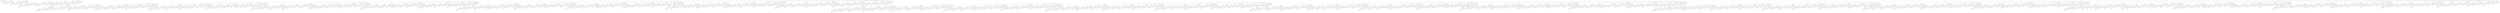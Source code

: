 digraph{
3041
7020->7457
3029->6316
3029->4322
3029->7501
4322->9244
6316->6931
6316->8019
6931->7106
1263->2212
1263->1330
1263->4921
1263->1620
4921->6469
1330->6131
1330->8308
6131->8010
2212->2376
2212->5130
2212->3059
5130->7892
2376->4576
2376->9445
4576->8689
89->110
89->891
89->4165
89->785
89->6647
785->7600
4165->7140
4165->7632
7140->8894
891->3628
891->1191
891->9347
1191->8085
3628->5467
3628->8461
5467->9835
110->1448
110->301
110->7710
110->6050
7710->8847
301->4448
301->2010
4448->9115
1448->5171
1448->2696
1448->7070
2696->3715
5171->5917
5171->9743
5917->7358
63->65
63->167
63->835
63->1575
63->561
63->1251
63->9711
1251->7271
561->6174
561->8302
6174->7057
1575->2993
1575->2301
1575->3536
2301->4152
2993->7264
2993->5198
7264->9047
835->1348
835->4830
835->4572
835->8721
4572->9894
4830->5240
4830->5205
5240->8969
1348->2078
1348->4964
1348->7141
4964->5782
2078->3165
2078->2532
3165->8154
167->573
167->1581
167->1052
167->2201
167->7854
2201->8525
1052->1327
1052->6900
1327->7407
1581->3794
1581->1883
1581->8836
1883->6142
3794->7422
3794->9707
7422->9507
573->1149
573->4329
573->2365
573->9739
2365->8192
4329->5558
4329->4478
5558->7809
1149->4151
1149->4571
1149->1924
4571->9103
4151->5635
4151->9027
5635->9584
65->206
65->941
65->71
65->2721
65->1320
65->6883
1320->6091
2721->6560
2721->4218
6560->9147
71->580
71->8260
71->6014
8260->9032
580->1000
580->9322
1000->7665
941->1828
941->2452
941->4477
941->2691
4477->6362
2452->3941
2452->3626
3941->5434
1828->2001
1828->7288
1828->5330
7288->8788
2001->6841
2001->2987
6841->7435
206->629
206->1751
206->1933
206->5526
206->6704
5526->7732
1933->6314
1933->2144
6314->7968
1751->3992
1751->2876
1751->2525
2876->2950
3992->9490
3992->6406
9490->9885
629->823
629->2284
629->3968
629->9075
3968->8172
2284->3702
2284->3528
3702->9659
823->1685
823->6127
823->5375
6127->8981
1685->2456
1685->8187
2456->6323
8->19
8->10
8->37
8->73
8->118
8->795
8->97
8->1582
8->391
8->373
8->1454
373->7949
391->6067
391->9204
6067->9334
1582->6615
1582->8031
1582->5570
8031->8273
6615->7991
6615->7972
7991->8825
97->1168
97->853
97->154
97->4176
154->242
853->890
853->5895
890->1376
1168->1394
1168->7392
1168->1214
7392->9472
1394->1595
1394->7731
1595->8314
795->1700
795->3210
795->1298
795->1795
795->2304
1795->4092
1298->2195
1298->8441
2195->6365
3210->4010
3210->4718
3210->4546
4718->7811
4010->7280
4010->7942
7280->8722
1700->1938
1700->3078
1700->4910
1700->4194
4910->8740
3078->5136
3078->3440
5136->8988
1938->4065
1938->6995
1938->2370
6995->7255
4065->4799
4065->4726
4799->7577
118->149
118->369
118->1484
118->2929
118->1801
118->8053
1801->2856
2929->4566
2929->4877
4566->4773
1484->2202
1484->1624
1484->9255
1624->2253
2202->5648
2202->2904
5648->6343
369->1520
369->606
369->1854
369->4856
1854->4111
606->4407
606->2439
4407->7404
1520->3095
1520->3664
1520->9626
3664->8412
3095->8207
3095->4805
8207->8891
149->780
149->766
149->2427
149->2397
149->5536
2397->8300
2427->6348
2427->3109
6348->7914
766->3681
766->2167
766->3072
2167->7111
3681->6111
3681->4584
6111->6789
780->1511
780->1540
780->8070
780->7997
8070->9844
1540->3047
1540->9428
3047->4553
1511->1849
1511->4325
1511->3886
4325->7781
1849->4513
1849->1983
4513->9847
73->113
73->395
73->2604
73->260
73->423
73->111
73->2559
111->7019
423->2266
423->1603
2266->9562
260->2073
260->3981
260->5362
3981->9831
2073->2445
2073->9096
2445->4084
2604->3219
2604->3421
2604->8075
2604->7181
8075->9279
3421->4246
3421->5609
4246->5912
3219->4079
3219->3872
3219->4261
3872->6151
4079->4988
4079->5072
4988->8486
395->943
395->2041
395->2118
395->1705
395->8596
1705->8068
2118->2911
2118->9915
2911->8675
2041->3051
2041->4272
2041->6045
4272->9337
3051->4835
3051->3259
4835->7270
943->4061
943->1890
943->5889
943->9907
5889->8782
1890->2480
1890->3803
2480->5423
4061->4358
4061->4920
4061->5891
4920->5495
4358->5856
4358->4376
5856->5989
113->478
113->182
113->708
113->122
113->828
113->560
828->6159
122->2586
122->3970
2586->9156
708->5139
708->1378
708->9637
1378->8229
5139->5379
5139->7344
5379->7898
182->926
182->3888
182->1436
182->2934
1436->3960
3888->5982
3888->4202
5982->6247
926->1097
926->2683
926->1371
2683->6654
1097->6767
1097->9099
6767->7007
478->1853
478->862
478->5306
478->516
478->2858
516->9220
5306->9448
5306->6420
9448->9834
862->6937
862->4842
862->5823
4842->7735
6937->8592
6937->9877
8592->9854
1853->2160
1853->1953
1853->5986
1853->3180
5986->7180
1953->2672
1953->7465
2672->7872
2160->4003
2160->8013
2160->7461
8013->8545
4003->4724
4003->8711
4724->6058
37->66
37->446
37->407
37->450
37->2422
37->2725
37->3035
37->5918
3035->9389
2725->3919
2725->3602
3919->7085
2422->3447
2422->2706
2422->4120
2706->6866
3447->7372
3447->5626
7372->7499
450->1746
450->692
450->1648
450->9697
1648->2542
692->5080
692->2883
5080->6648
1746->2919
1746->3793
1746->6581
3793->4377
2919->3305
2919->8495
3305->3932
407->1195
407->1542
407->2158
407->6230
407->2727
6230->9105
2158->2678
2158->6981
2678->3159
1542->2129
1542->4929
1542->7433
4929->6679
2129->2918
2129->7478
2918->9859
1195->1697
1195->1444
1195->7058
1195->1601
7058->7954
1444->2474
1444->4516
2474->3235
1697->5612
1697->2635
1697->7908
2635->3275
5612->8035
5612->8765
8035->8600
446->922
446->996
446->521
446->3760
446->2222
446->4765
2222->5121
3760->5668
3760->4969
5668->5978
521->2385
521->4250
521->8182
4250->5009
2385->4330
2385->3307
4330->8529
996->4616
996->2733
996->4443
996->5140
4443->8162
2733->2743
2733->8843
2743->9700
4616->6843
4616->8164
4616->6856
8164->8281
6843->7150
6843->9084
7150->8844
922->1689
922->5153
922->1485
922->8743
922->1222
8743->9995
1485->3913
1485->2025
3913->8817
5153->6497
5153->6100
5153->6636
6100->7169
6497->6573
6497->8947
6573->8263
1689->4692
1689->4183
1689->1978
1689->6493
1978->3749
4183->5099
4183->6869
5099->6013
4692->6535
4692->6401
4692->8363
6401->6958
6535->7812
6535->9797
7812->9278
66->147
66->119
66->214
66->1256
66->2257
66->3947
66->4247
3947->8576
2257->4145
2257->9311
4145->7190
1256->3093
1256->1358
1256->4364
1358->6071
3093->3544
3093->3827
3544->8423
214->360
214->1940
214->4409
214->7821
4409->5522
1940->7266
1940->8657
7266->8684
360->2508
360->4425
360->7332
4425->9612
2508->4640
2508->4219
4640->8587
119->203
119->304
119->438
119->690
119->8313
690->6293
438->1434
438->4277
1434->8548
304->2808
304->6644
304->8496
6644->7817
2808->9351
2808->9923
9351->9943
203->782
203->1993
203->1634
203->4483
1634->8989
1993->2072
1993->9640
2072->4481
782->2045
782->3428
782->8188
3428->5471
2045->6485
2045->3013
6485->8131
147->444
147->441
147->2274
147->316
147->3907
147->4519
3907->9783
316->4045
316->4332
4045->7661
2274->3615
2274->4986
2274->3958
4986->8702
3615->6673
3615->3889
6673->9194
441->1598
441->2620
441->2190
441->8704
2190->3058
2620->5203
2620->5187
5203->9388
1598->6612
1598->5849
1598->9766
5849->9276
6612->7002
6612->8501
7002->8818
444->599
444->1412
444->2758
444->3995
444->5629
3995->7726
2758->3330
2758->4135
3330->3385
1412->3951
1412->1566
1412->2898
1566->6907
3951->6606
3951->4155
6606->8636
599->737
599->1139
599->2565
599->7642
2565->4423
1139->1594
1139->4366
1594->9473
737->2626
737->1196
737->6162
1196->9975
2626->2973
2626->6515
2973->6060
10->21
10->162
10->208
10->17
10->2048
10->1655
10->517
10->4328
10->1478
4328->7275
517->5082
517->3562
5082->5676
1655->4644
1655->1837
1655->2499
1837->3086
4644->8169
4644->6909
8169->9694
2048->2515
2048->2850
2048->3658
2048->7725
3658->7886
2850->7547
2850->8195
7547->7835
2515->3411
2515->6631
2515->5789
6631->7095
3411->4927
3411->3930
4927->8040
17->271
17->1431
17->2443
17->3723
17->8444
3723->5950
2443->4783
2443->3037
4783->8950
1431->1813
1431->2840
1431->8351
2840->7098
1813->4293
1813->6739
4293->9989
271->581
271->3533
271->8158
271->2052
8158->9019
3533->7256
3533->4321
7256->8296
581->1357
581->2387
581->8857
2387->7582
1357->3382
1357->9486
3382->9530
208->376
208->230
208->2200
208->1752
208->5804
208->2022
5804->8054
1752->4587
1752->8008
4587->9505
2200->2505
2200->7702
2200->3782
7702->9715
2505->5669
2505->4568
5669->6956
230->1463
230->538
230->5243
230->7770
5243->8552
538->2945
538->5943
2945->9171
1463->1884
1463->2097
1463->9535
2097->4811
1884->4746
1884->3637
4746->6737
376->1785
376->513
376->2360
376->3046
376->6082
3046->6575
2360->2718
2360->4609
2718->5738
513->2469
513->2429
513->2816
2429->5649
2469->2936
2469->4292
2936->8246
1785->2744
1785->2682
1785->2399
1785->3220
2399->9331
2682->5265
2682->5502
5265->6808
2744->3550
2744->3087
2744->7329
3087->6952
3550->4236
3550->3737
4236->6622
162->200
162->197
162->868
162->1151
162->565
162->1572
162->9127
1572->6236
565->2541
565->2275
2541->7380
1151->4781
1151->4221
1151->8041
4221->6440
4781->5787
4781->5340
5787->6059
868->1252
868->1639
868->3113
868->6287
3113->6053
1639->5165
1639->7976
5165->8248
1252->2221
1252->2088
1252->1504
2088->6605
2221->5273
2221->4356
5273->6614
197->315
197->213
197->1126
197->1555
197->6402
1555->8243
1126->5449
1126->5260
5449->6758
213->552
213->321
213->3718
321->6290
552->1469
552->6538
1469->3722
315->457
315->1459
315->473
315->9828
473->6586
1459->5057
1459->3425
5057->8506
457->3502
457->2564
457->532
2564->3975
3502->7768
3502->8829
7768->8267
200->363
200->842
200->706
200->2848
200->2141
200->5743
2141->4810
2848->8056
2848->2892
8056->8671
706->3796
706->4942
706->7339
4942->6570
3796->7776
3796->4144
7776->9951
842->1827
842->1044
842->1301
842->7520
1301->4578
1044->3616
1044->2998
3616->7387
1827->5352
1827->7691
1827->4703
7691->8198
5352->7296
5352->5913
7296->8368
363->874
363->607
363->1080
363->4150
363->6655
4150->4720
1080->3797
1080->3433
3797->4993
607->836
607->4348
607->8738
4348->6007
836->3885
836->1245
3885->8787
874->1631
874->3943
874->7530
874->4180
7530->7627
3943->6345
3943->6526
6345->8055
1631->2038
1631->4582
1631->7983
4582->7825
2038->6137
2038->7031
6137->9810
21->57
21->248
21->72
21->439
21->1804
21->1941
21->1212
21->4492
1212->6372
1941->5702
1941->2303
5702->8899
1804->3437
1804->9258
1804->5316
9258->9523
3437->3469
3437->9868
3469->7015
439->1227
439->1759
439->1167
439->4980
1167->7354
1759->3594
1759->5323
3594->7561
1227->1739
1227->2713
1227->5073
2713->9431
1739->3460
1739->9065
3460->9809
72->344
72->529
72->709
72->832
72->7862
832->3034
709->3647
709->8707
3647->6404
529->1178
529->4345
529->7662
4345->8353
1178->2409
1178->5149
2409->2675
344->702
344->456
344->1311
344->5199
1311->3068
456->5378
456->1041
5378->7619
702->2345
702->3611
702->6194
3611->4809
2345->2957
2345->2523
2957->9119
248->808
248->902
248->1400
248->1306
248->3916
248->5364
3916->3917
1306->3003
1306->4444
3003->7594
1400->3416
1400->2238
1400->5408
2238->2951
3416->8397
3416->6212
8397->9551
902->1425
902->4122
902->3906
902->6748
3906->5268
4122->9154
4122->4791
9154->9614
1425->1897
1425->1874
1425->8171
1874->9005
1897->2920
1897->4074
2920->5616
808->2147
808->3813
808->2927
808->3825
808->9634
3825->4395
2927->3650
2927->8165
3650->5797
3813->5204
3813->3838
3813->9023
3838->4335
5204->6119
5204->9881
6119->6851
2147->2902
2147->2496
2147->3227
2147->3341
3227->4370
2496->4562
2496->9172
4562->5156
2902->3287
2902->6553
2902->9340
6553->6970
3287->4549
3287->6471
4549->7973
57->159
57->75
57->559
57->865
57->1887
57->3215
57->9073
3215->4728
1887->3832
1887->9239
3832->5663
865->2293
865->6114
865->7352
6114->8093
2293->3337
2293->8632
3337->9175
559->5554
559->3314
559->1228
559->1319
1228->2268
3314->8524
3314->9610
8524->9702
5554->6938
5554->6004
5554->6960
6004->6379
6938->8638
6938->9070
8638->9649
75->426
75->544
75->2789
75->422
75->9266
422->4709
2789->4213
2789->7813
4213->4973
544->4770
544->4229
544->8941
4229->5698
4770->8038
4770->8431
8038->9394
426->1723
426->1356
426->4312
426->2382
4312->5070
1356->5302
1356->4812
5302->5753
1723->2806
1723->5102
1723->7918
5102->9298
2806->3368
2806->4989
3368->8610
159->215
159->875
159->2419
159->322
159->2188
159->9873
2188->2526
322->3676
322->9984
3676->4347
2419->3310
2419->5290
2419->3298
5290->5478
3310->4167
3310->5691
4167->4313
875->1347
875->3211
875->1997
875->2654
1997->6295
3211->5772
3211->5263
5772->8508
1347->5012
1347->7656
1347->7466
7656->9352
5012->6662
5012->8930
6662->9295
215->1131
215->856
215->1628
215->1711
215->9583
1711->4650
1628->3040
1628->2498
3040->9363
856->3030
856->3593
856->4954
3593->8003
3030->3799
3030->3050
3799->4567
1131->2214
1131->3135
1131->4669
1131->2694
4669->6528
3135->6670
3135->5795
6670->8588
2214->2899
2214->6386
2214->2406
6386->9447
2899->5973
2899->4404
5973->7946
19->25
19->26
19->106
19->85
19->216
19->1399
19->776
19->1605
19->4845
19->4175
4845->8153
1605->5181
1605->4828
5181->8161
776->871
776->5036
776->4971
5036->5525
871->4340
871->8174
4340->9921
1399->2649
1399->5174
1399->1951
1399->6394
1951->9776
5174->7355
5174->8514
7355->9537
2649->2669
2649->4149
2649->9042
4149->9494
2669->2946
2669->5217
2946->3899
216->264
216->221
216->933
216->3355
216->1765
3355->6683
933->2271
933->6810
2271->6084
221->5432
221->3383
221->3840
3383->4967
5432->5954
5432->5879
5954->8194
264->2099
264->393
264->6023
264->5246
6023->6761
393->1916
393->6009
1916->4945
2099->2641
2099->7417
2099->2414
7417->9853
2641->9435
2641->4497
9435->9814
85->327
85->257
85->1446
85->3131
85->5041
85->8639
5041->5296
3131->6453
3131->3898
6453->7421
1446->2619
1446->5094
1446->5150
5094->5524
2619->4352
2619->2631
4352->4995
257->3717
257->2364
257->3344
257->2488
3344->3648
2364->3483
2364->8274
3483->6705
3717->4459
3717->3902
3717->8001
3902->9574
4459->5259
4459->6870
5259->6680
327->1235
327->348
327->830
327->2656
327->3477
2656->4768
830->1591
830->3168
1591->3031
348->7126
348->5512
348->2223
5512->8924
7126->8255
7126->8917
8255->9308
1235->2180
1235->2020
1235->2659
1235->3017
2659->2881
2020->5901
2020->8286
5901->6541
2180->4923
2180->5348
2180->6198
5348->9454
4923->6795
4923->6734
6795->8659
106->378
106->174
106->955
106->1173
106->5818
106->1102
106->3724
1102->9359
5818->6132
5818->6987
6132->6521
1173->2702
1173->5550
1173->1797
5550->8915
2702->3994
2702->8453
3994->9408
955->1043
955->4263
955->7038
955->5845
7038->8666
4263->6095
4263->6510
6095->7506
1043->3182
1043->1194
1043->3620
1194->7138
3182->4048
3182->6032
4048->4243
174->594
174->807
174->861
174->1250
174->5977
1250->1996
861->4480
861->7177
4480->4912
807->1717
807->1315
807->7909
1315->9342
1717->2689
1717->6774
2689->4206
594->2448
594->1736
594->2967
594->7995
2967->5360
1736->9291
1736->3537
9291->9470
2448->6395
2448->6282
2448->2819
6282->9358
6395->9346
6395->7905
9346->9671
378->501
378->1502
378->1430
378->1618
378->4116
378->7519
4116->6505
1618->4807
1618->4337
4807->8697
1430->1482
1430->1780
1430->9254
1780->6086
1482->3503
1482->4015
3503->3977
1502->2136
1502->2887
1502->4693
1502->7014
4693->5683
2887->3370
2887->7681
3370->5464
2136->2182
2136->4288
2136->2252
4288->8223
2182->4732
2182->2986
4732->6519
501->527
501->3713
501->5300
501->2065
501->2475
2065->6049
5300->8450
5300->6804
8450->9786
3713->3784
3713->4038
3713->5962
4038->4108
3784->7439
3784->8754
7439->9090
527->2817
527->1545
527->2781
527->2735
2781->4374
1545->5831
1545->3767
5831->9817
2817->8028
2817->4886
2817->7376
4886->5619
8028->9672
8028->9983
9672->9937
26->60
26->41
26->399
26->751
26->620
26->1617
26->1164
26->3084
1164->1750
1617->5132
1617->1699
5132->5898
620->1488
620->3441
620->9101
3441->7110
1488->3193
1488->8602
3193->4852
751->2400
751->3700
751->1806
751->3884
1806->6157
3700->5499
3700->7636
5499->9955
2400->2882
2400->2700
2400->8252
2700->9858
2882->4456
2882->9666
4456->6502
399->1265
399->863
399->7139
399->5472
399->9914
5472->6488
7139->7419
7139->9693
7419->9412
863->935
863->5159
863->9234
5159->6438
935->7320
935->5628
7320->8546
1265->2797
1265->3163
1265->5808
1265->3080
5808->8415
3163->4619
3163->5037
4619->5643
2797->4622
2797->3788
2797->5556
3788->7260
4622->7204
4622->9304
7204->7495
41->345
41->403
41->1920
41->240
41->311
41->8658
311->4080
240->2314
240->3111
2314->9450
1920->6658
1920->4663
1920->2084
4663->6169
6658->8317
6658->9269
8317->8996
403->1177
403->5878
403->1731
403->5435
1731->4431
5878->7246
5878->5929
7246->9813
1177->2839
1177->6901
1177->8709
6901->9302
2839->6733
2839->8206
6733->9148
345->2444
345->390
345->649
345->4287
345->6576
4287->5452
649->5447
649->6724
5447->6947
390->3609
390->1100
390->1281
1100->6953
3609->7216
3609->9808
7216->9123
2444->2644
2444->4224
2444->6480
2444->5328
6480->8951
4224->8626
4224->9512
8626->9893
2644->6927
2644->6094
2644->6138
6094->8974
6927->8733
6927->8653
8733->9578
60->416
60->120
60->201
60->500
60->1516
60->2978
60->6207
2978->3350
1516->4944
1516->4526
4944->5870
500->4531
500->777
500->8245
777->5721
4531->6436
4531->4829
6436->7447
201->1979
201->1692
201->1203
201->3443
1203->9227
1692->3158
1692->2864
3158->4387
1979->3836
1979->3290
1979->6759
3290->4411
3836->8471
3836->8002
8471->9177
120->1072
120->3936
120->857
120->4379
120->4416
4379->7703
857->3985
857->3866
3985->7304
3936->5066
3936->7408
3936->8713
7408->8882
5066->7514
5066->7330
7514->8964
1072->2240
1072->3534
1072->3249
1072->9800
3249->4017
3534->3798
3534->5311
3798->5255
2240->3990
2240->3666
2240->5238
3666->6274
3990->6779
3990->6656
6779->9373
416->950
416->542
416->2470
416->2374
416->6701
416->3574
6701->9644
2374->8630
2374->3920
8630->9305
2470->5731
2470->6280
2470->5724
6280->6775
5731->6255
5731->6273
6255->7740
542->977
542->1199
542->3517
542->7589
3517->3542
1199->1443
1199->4775
1443->4941
977->2511
977->1119
977->3645
1119->9187
2511->4139
2511->5562
4139->9452
950->1278
950->1660
950->2285
950->1112
950->3636
1112->6936
2285->4585
2285->9724
4585->4659
1660->2592
1660->1931
1660->3363
1931->4981
2592->6344
2592->3695
6344->8900
1278->1659
1278->2243
1278->4253
1278->9710
4253->7312
2243->3081
2243->8333
3081->6167
1659->2844
1659->5191
1659->9991
5191->6102
2844->4542
2844->3685
4542->9769
25->39
25->95
25->108
25->593
25->940
25->975
25->296
25->2464
25->1630
2464->8884
296->4518
296->6895
4518->5264
975->3413
975->2824
975->7243
2824->6228
3413->4014
3413->7226
4014->6867
940->3098
940->2168
940->1816
940->4117
1816->2112
2168->3212
2168->3240
3212->5864
3098->3663
3098->4487
3098->7261
4487->5256
3663->4638
3663->9730
4638->5997
593->1844
593->1274
593->775
593->3655
593->2888
3655->6518
775->4934
775->6463
4934->7104
1274->3403
1274->6451
1274->5892
6451->8605
3403->8494
3403->7155
8494->8790
1844->2018
1844->2748
1844->3267
1844->9703
3267->7957
2748->5098
2748->4891
5098->8824
2018->3779
2018->5739
2018->4429
5739->9917
3779->6134
3779->9849
6134->8404
108->595
108->758
108->1681
108->4384
108->5513
108->4413
5513->9118
4384->5555
4384->5312
5555->8978
1681->1988
1681->5666
1681->3375
5666->7473
1988->5416
1988->7029
5416->8555
758->2282
758->2639
758->1333
758->3824
1333->9263
2639->4833
2639->7633
4833->9556
2282->5819
2282->4027
2282->9381
4027->8352
5819->7679
5819->9965
7679->9053
595->1521
595->3786
595->1743
595->7685
595->9141
7685->9317
1743->3998
1743->9520
3998->8442
3786->6124
3786->7628
3786->6887
7628->9104
6124->8801
6124->7850
8801->9749
1521->2006
1521->1773
1521->5457
1521->8846
5457->6078
1773->6103
1773->1859
6103->9193
2006->4009
2006->3559
2006->5695
3559->7586
4009->5508
4009->5214
5508->9502
95->115
95->511
95->1635
95->1114
95->1755
95->262
95->5592
262->4286
1755->1836
1755->7525
1836->5110
1114->4050
1114->4129
1114->6805
4129->4667
4050->5603
4050->9673
5603->8701
1635->1737
1635->4535
1635->3424
1635->6762
3424->6845
4535->7842
4535->7887
7842->8752
1737->4690
1737->4688
1737->3094
4688->6479
4690->7188
4690->4926
7188->9546
511->1048
511->518
511->756
511->1893
511->3481
1893->6854
756->7895
756->9003
7895->9947
518->6506
518->2046
518->9427
2046->2642
6506->7692
6506->9355
7692->8289
1048->1204
1048->4269
1048->2296
1048->8435
2296->7105
4269->5687
4269->8874
5687->9913
1204->2120
1204->4628
1204->4449
4628->8533
2120->6732
2120->6359
6732->6812
115->725
115->525
115->1021
115->3489
115->2283
115->6693
2283->2875
3489->3653
3489->9021
3653->8134
1021->4900
1021->1947
1021->1811
1947->8373
4900->7300
4900->7896
7300->7388
525->936
525->3262
525->3708
525->8137
3708->7816
3262->6974
3262->6214
6974->7429
936->5855
936->939
936->3104
939->4915
5855->7107
5855->8815
7107->9861
725->2133
725->3957
725->2122
725->5541
725->3386
5541->9762
2122->4794
2122->3819
4794->9440
3957->5863
3957->4472
3957->8768
4472->9149
5863->8877
5863->6464
8877->9002
2133->4237
2133->3539
2133->2524
2133->2838
2524->7321
3539->4479
3539->7083
4479->5529
4237->5345
4237->5779
4237->8633
5779->6197
5345->6495
5345->5371
6495->9238
39->165
39->396
39->295
39->929
39->1688
39->1018
39->3178
39->9411
3178->9631
1018->4042
1018->8349
4042->8539
1688->4685
1688->2093
1688->4131
2093->8980
4685->7548
4685->8973
7548->8949
929->1472
929->3638
929->2077
929->1966
2077->3546
3638->4192
3638->5167
4192->8092
1472->9145
1472->4200
1472->7410
4200->5618
9145->9344
9145->9383
9344->9734
295->2005
295->2453
295->2050
295->6327
295->2272
6327->8232
2050->2568
2050->8388
2568->2777
2453->2793
2453->2519
2453->5180
2519->2547
2793->4825
2793->5377
4825->5679
2005->6442
2005->3282
2005->3405
2005->2578
3405->9732
3282->4958
3282->7318
4958->9944
6442->7947
6442->7322
6442->8719
7322->8538
7947->8741
7947->8315
8741->9895
396->481
396->1205
396->1300
396->2105
396->3431
396->2083
3431->5662
2105->3174
2105->9135
3174->5730
1300->3392
1300->3136
1300->3496
3136->7170
3392->6800
3392->4060
6800->9500
1205->1419
1205->1810
1205->2220
1205->3991
2220->4342
1810->3665
1810->4083
3665->6080
1419->1963
1419->2127
1419->4257
2127->4598
1963->5448
1963->7626
5448->9545
481->1125
481->1950
481->4707
481->6556
481->2764
6556->8932
4707->5369
4707->7267
5369->5505
1950->3294
1950->4490
1950->3856
4490->6784
3294->5285
3294->9402
5285->8643
1125->1426
1125->1499
1125->8077
1125->6558
8077->8810
1499->4256
1499->7259
4256->9796
1426->1543
1426->6381
1426->7927
6381->7696
1543->3772
1543->7549
3772->3983
165->227
165->302
165->1243
165->1261
165->683
165->8036
165->2853
8036->8414
683->2110
683->1704
2110->6006
1261->3937
1261->1904
1261->9320
1904->5241
3937->4966
3937->6905
4966->9163
1243->1637
1243->5903
1243->2512
1243->4077
2512->7165
5903->7543
5903->7102
7543->8604
1637->2587
1637->7337
1637->4533
7337->8821
2587->6902
2587->9752
6902->8872
302->463
302->1322
302->4874
302->924
302->9840
924->9176
4874->7671
4874->5249
7671->8446
1322->4275
1322->1682
1322->9981
1682->5024
4275->4455
4275->8275
4455->6385
463->1040
463->2194
463->1480
463->8554
1480->9714
2194->3529
2194->7147
3529->8615
1040->3139
1040->3466
1040->4847
3466->9155
3139->6276
3139->3442
6276->9652
227->1047
227->238
227->1840
227->3976
227->2988
227->2380
2988->7996
3976->5611
3976->5700
5611->6125
1840->2281
1840->5697
1840->2044
5697->6491
2281->4779
2281->9219
4779->9517
238->5219
238->1606
238->4109
238->9906
4109->9898
1606->4782
1606->6828
4782->9208
5219->7371
5219->6253
5219->8180
6253->6853
7371->7720
7371->8851
7720->8623
1047->2563
1047->1956
1047->3693
1047->2551
1047->5828
2551->8299
3693->3940
3693->8443
3940->5981
1956->2879
1956->6728
1956->7498
6728->6783
2879->8585
2879->5883
8585->9544
2563->4000
2563->6377
2563->7472
2563->4844
7472->9076
6377->9209
6377->6455
9209->9232
4000->5890
4000->4565
4000->5207
4565->7868
5890->6571
5890->6337
6571->7227
1->6
1->13
1->3
1->69
1->2
1->711
1->451
1->442
1->1447
1->679
1->4636
1->3343
4636->8288
679->1868
679->7037
1868->6549
1447->5166
1447->5023
1447->2434
5023->8439
5166->6790
5166->6815
6790->7235
442->852
442->3512
442->3024
442->7664
3024->6855
3512->5292
3512->6475
5292->8294
852->2536
852->1071
852->1612
1071->8157
2536->2958
2536->4696
2958->7803
451->1579
451->3053
451->2510
451->3625
451->953
3625->9646
2510->3247
2510->8803
3247->3564
3053->3415
3053->4505
3053->9459
4505->6821
3415->6410
3415->9319
6410->8961
1579->2341
1579->2964
1579->2179
1579->1881
2179->8502
2964->3892
2964->5387
3892->8283
2341->3032
2341->9262
2341->2796
9262->9939
3032->7115
3032->4836
7115->8175
711->1960
711->2705
711->1077
711->1903
711->1284
711->1326
1284->5361
1903->8819
1903->3475
8819->8991
1077->3548
1077->4737
1077->5637
4737->6682
3548->4019
3548->7866
4019->4960
2705->6020
2705->5839
2705->7087
2705->5958
7087->9143
5839->9339
5839->8297
9339->9958
6020->6277
6020->9650
6020->8730
9650->9848
6277->7911
6277->9425
7911->8814
1960->3572
1960->2323
1960->4268
1960->4454
1960->9477
4454->9487
4268->7967
4268->5767
7967->9889
2323->2580
2323->3304
2323->5881
3304->6619
2580->2728
2580->6944
2728->8966
3572->4123
3572->7773
3572->5689
3572->5974
5689->9733
7773->9252
7773->9765
9252->9860
4123->4258
4123->5406
4123->7742
5406->7093
4258->5539
4258->9057
5539->7374
2->753
2->512
2->786
2->269
2->4641
2->4745
2->6126
4745->6299
4641->7578
4641->5152
7578->8662
269->1449
269->3354
269->8489
3354->7640
1449->3000
1449->1991
3000->8069
786->1608
786->4898
786->5347
786->9570
5347->7837
4898->6489
4898->7336
6489->8216
1608->2922
1608->5826
1608->5551
5826->6959
2922->5011
2922->7634
5011->9151
512->1427
512->802
512->1607
512->3272
512->4249
3272->6139
1607->5606
1607->9085
5606->7132
802->1351
802->3280
802->3875
3280->4280
1351->3140
1351->8979
3140->8298
1427->2462
1427->2628
1427->4101
1427->4625
4101->8565
2628->5600
2628->4255
5600->8179
2462->3183
2462->5303
2462->5800
5303->6781
3183->9233
3183->8151
9233->9488
753->834
753->2668
753->1802
753->3659
753->5188
753->3110
5188->6301
3659->8735
3659->7856
8735->9166
1802->2063
1802->5063
1802->9695
5063->6719
2063->4414
2063->9645
4414->5885
2668->3961
2668->4645
2668->6818
2668->2865
6818->8572
4645->4702
4645->5295
4702->5405
3961->4818
3961->9071
3961->8323
9071->9768
4818->8760
4818->8114
8760->9054
834->2736
834->1210
834->5625
834->5083
834->6393
5083->5281
5625->7062
5625->8146
7062->9338
1210->2707
1210->2295
1210->8417
2295->9332
2707->5847
2707->7901
5847->6964
2736->3063
2736->3171
2736->7827
2736->3952
7827->9778
3171->4058
3171->8057
4058->9890
3063->6594
3063->5429
3063->8745
5429->6592
6594->8367
6594->8233
8367->8563
69->70
69->279
69->286
69->530
69->275
69->2208
69->1083
69->8823
1083->6153
2208->7984
2208->4309
7984->9170
275->4437
275->597
275->9988
597->2375
4437->4956
4437->7359
4956->9593
530->2130
530->2446
530->546
530->7683
546->9524
2446->4471
2446->6036
4471->5050
2130->3263
2130->2225
2130->4408
2225->2886
3263->4440
3263->7223
4440->5450
286->698
286->800
286->3379
286->2354
286->8437
2354->2417
3379->6763
3379->4005
6763->7687
800->3734
800->2637
800->7814
2637->7900
3734->7054
3734->8793
7054->8095
698->2852
698->1995
698->1872
698->9231
1872->3376
1995->5176
1995->4441
5176->5655
2852->5773
2852->4671
2852->8912
4671->7721
5773->6466
5773->6816
6466->7175
279->394
279->726
279->1817
279->6031
279->4508
279->6435
4508->7546
6031->7222
6031->6626
7222->7985
1817->1932
1817->3300
1817->4883
3300->3675
1932->2260
1932->7521
2260->7290
726->2233
726->5343
726->9144
726->5667
9144->9430
5343->5865
5343->6787
5865->6725
2233->3661
2233->4652
2233->5032
4652->5748
3661->8101
3661->7975
8101->8130
394->2418
394->917
394->666
394->4678
394->1242
4678->5299
666->2907
666->1175
2907->5480
917->3323
917->4629
917->1143
4629->8809
3323->7706
3323->8271
7706->8073
2418->2607
2418->2751
2418->3492
2418->6262
3492->6746
2751->4691
2751->6523
4691->9416
2607->3763
2607->8142
2607->6054
8142->8257
3763->4943
3763->5261
4943->7553
70->79
70->691
70->1922
70->663
70->1696
70->1046
70->9589
1046->1515
1696->4142
1696->5979
4142->4592
663->1344
663->2021
663->986
2021->2241
1344->4434
1344->2472
4434->5160
1922->2076
1922->2754
1922->3270
1922->4390
3270->8449
2754->4524
2754->6260
4524->5402
2076->5971
2076->3924
2076->9461
3924->7291
5971->6043
5971->8962
6043->8631
691->2218
691->1141
691->4294
691->4400
691->927
4400->7937
4294->4666
4294->7723
4666->7184
1141->1803
1141->3725
1141->9789
3725->5469
1803->5492
1803->6155
5492->5777
2218->3340
2218->4913
2218->8761
2218->8419
8761->9823
4913->7248
4913->5388
7248->9788
3340->4044
3340->5671
3340->6064
5671->8982
4044->4113
4044->4776
4113->7575
79->650
79->198
79->2357
79->762
79->570
79->2872
570->9133
762->1690
762->2108
1690->7081
2357->2537
2357->5897
2357->9236
5897->7475
2537->5621
2537->7438
5621->7797
198->211
198->4238
198->6531
198->2300
6531->7406
4238->8268
4238->6459
8268->9191
211->3339
211->2556
211->1158
2556->6161
3339->6590
3339->4918
6590->7203
650->1382
650->947
650->4612
650->682
650->3229
682->2187
4612->8586
4612->4740
8586->9595
947->2975
947->4039
947->8262
4039->6439
2975->6833
2975->7890
6833->9509
1382->1467
1382->3101
1382->1537
1382->7705
1537->2792
3101->3846
3101->3744
3846->6926
1467->3903
1467->3008
1467->2265
3008->5003
3903->4953
3903->7674
4953->5755
3->15
3->266
3->4
3->225
3->601
3->2311
3->4841
3->2909
3->4162
2909->9862
4841->5990
4841->8865
5990->8840
2311->4170
2311->3863
2311->7233
3863->7910
4170->7677
4170->7774
7677->8143
601->1184
601->5305
601->4820
601->6530
4820->8837
5305->5704
5305->5801
5704->7647
1184->4646
1184->4432
1184->1749
4432->7897
4646->5092
4646->7960
5092->5101
225->965
225->3505
225->1460
225->1269
225->5043
1269->5763
1460->2739
1460->2459
2739->4089
3505->3745
3505->8328
3505->9117
8328->8629
3745->4890
3745->4838
4890->8023
965->1019
965->3352
965->1367
965->6935
1367->2605
3352->3462
3352->5534
3462->9061
1019->1902
1019->4063
1019->1024
4063->9624
1902->2395
1902->9004
2395->8862
4->128
4->1600
4->783
4->685
4->195
4->9365
195->8052
685->6425
685->4711
6425->9554
783->4713
783->4458
783->5586
4458->7097
4713->7130
4713->7491
7130->9058
1600->2100
1600->2976
1600->5373
1600->6349
5373->8999
2976->6589
2976->5301
6589->7669
2100->2982
2100->7182
2100->7583
7182->9744
2982->5938
2982->3044
5938->9757
128->145
128->179
128->3731
128->1846
128->8272
1846->9064
3731->3927
3731->4315
3927->9699
179->1273
179->1701
179->6431
1701->7311
1273->2662
1273->4403
2662->3321
145->3334
145->1754
145->2369
145->9504
2369->7278
1754->6468
1754->9186
6468->6696
3334->4630
3334->5708
3334->9033
5708->9190
4630->6577
4630->6035
6577->9216
266->338
266->282
266->659
266->1675
266->994
266->3414
266->2178
3414->8822
994->6745
994->1665
6745->9264
1675->4868
1675->3179
1675->8396
3179->8292
4868->8227
4868->6824
8227->9030
659->919
659->1161
659->1896
659->3954
1896->3914
1161->1653
1161->5620
1653->6335
919->3699
919->3237
919->8429
3237->8577
3699->5925
3699->6721
5925->9063
282->1181
282->523
282->2043
282->3255
282->4831
3255->8370
2043->5972
2043->4658
5972->6632
523->4187
523->7125
523->3448
7125->9009
4187->6674
4187->5177
6674->7172
1181->2135
1181->3929
1181->3831
1181->7008
3831->5386
3929->4525
3929->5622
4525->8858
2135->2955
2135->2598
2135->6512
2598->8426
2955->5414
2955->6621
5414->8841
338->436
338->804
338->592
338->1762
338->793
338->7877
793->3172
1762->6962
1762->2217
6962->7717
592->1030
592->2230
592->2634
2230->2673
1030->4554
1030->2841
4554->8952
804->1187
804->1710
804->1008
804->4563
1008->5462
1710->4552
1710->7990
4552->5803
1187->3268
1187->1779
1187->3069
1779->2333
3268->4615
3268->6363
4615->5223
436->961
436->452
436->2775
436->6572
436->1494
6572->9181
2775->3878
2775->4601
3878->4994
452->621
452->3152
452->3979
3152->7084
621->7366
621->8447
7366->7874
961->1140
961->1254
961->4580
961->2153
4580->4751
1254->1578
1254->7667
1578->7616
1140->1678
1140->5965
1140->2081
5965->6317
1678->1935
1678->9442
1935->4047
15->274
15->383
15->157
15->628
15->2171
15->3584
15->1416
15->5251
1416->2115
3584->6915
3584->6826
6915->8364
2171->4556
2171->6625
2171->2378
6625->7050
4556->8327
4556->6333
8327->8337
628->1286
628->3631
628->1474
628->1912
1474->8186
3631->5178
3631->8718
5178->5991
1286->2313
1286->2765
1286->9708
2765->4208
2313->5538
2313->8992
5538->7284
157->503
157->2092
157->558
157->276
157->8645
276->7208
558->4143
558->3844
4143->5545
2092->2981
2092->3308
2092->4252
3308->9196
2981->3938
2981->9748
3938->9992
503->1552
503->1118
503->1800
503->5834
1800->6919
1118->3155
1118->4885
3155->6418
1552->2742
1552->2432
1552->9686
2432->6374
2742->7342
2742->6714
7342->7362
383->459
383->386
383->454
383->3746
383->4936
383->867
4936->9717
3746->6627
3746->4727
6627->9950
454->2154
454->705
454->7994
705->1130
2154->3198
2154->5346
3198->7724
386->2575
386->2199
386->4430
386->1580
4430->9782
2199->6878
2199->6296
6878->9324
2575->3286
2575->4106
2575->7486
4106->6727
3286->5031
3286->5935
5031->7044
459->1303
459->505
459->3380
459->4359
459->2539
4359->9214
3380->9222
3380->9496
9222->9558
505->6324
505->4314
505->4577
4314->8634
6324->6676
6324->8360
6676->8792
1303->2617
1303->1417
1303->7573
1303->3911
7573->9456
1417->5910
1417->5446
5910->8931
2617->3296
2617->5988
2617->3493
5988->6703
3296->7462
3296->6755
7462->9900
274->319
274->461
274->553
274->1708
274->1122
274->894
274->8135
894->6940
1122->1401
1122->6176
1401->4948
1708->3102
1708->6373
1708->7485
6373->7100
3102->3704
3102->4947
3704->5093
553->1091
553->2091
553->4860
553->5915
4860->7799
2091->2874
2091->4798
2874->3049
1091->1934
1091->5308
1091->5145
5308->7010
1934->6445
1934->2492
6445->7023
461->464
461->2388
461->502
461->8109
461->5712
8109->9826
502->816
502->5151
816->6046
2388->4909
2388->6079
2388->3474
6079->9926
4909->5984
4909->6982
5984->9613
464->586
464->1604
464->7494
464->968
7494->8076
1604->2405
1604->4742
2405->2780
586->923
586->3239
586->4033
3239->7782
923->4876
923->1841
4876->6778
319->341
319->1546
319->572
319->2621
319->1308
319->8438
1308->5547
2621->4178
2621->8777
4178->8386
572->3519
572->3057
572->5253
3057->4933
3519->4970
3519->9110
4970->9396
1546->2442
1546->2795
1546->5363
1546->8916
5363->9093
2795->5614
2795->2802
5614->7265
2442->3721
2442->8512
2442->8462
8512->9820
3721->5049
3721->7672
5049->8129
341->898
341->1025
341->2174
341->9185
341->681
9185->9738
2174->9184
2174->9791
9184->9250
1025->4011
1025->2175
1025->9213
2175->2309
4011->5758
4011->7127
5758->6101
898->2622
898->2870
898->1451
898->2664
1451->8579
2870->3257
2870->8458
3257->9615
2622->3455
2622->3396
2622->5395
3396->6074
3455->4754
3455->9911
4754->8170
13->14
13->31
13->59
13->42
13->184
13->297
13->272
13->3036
13->3867
13->3181
3867->5517
3036->7134
3036->8325
7134->8237
272->1296
272->7347
272->9735
7347->8680
1296->4365
1296->2594
4365->8097
297->405
297->1294
297->938
297->3464
938->3608
1294->3146
1294->3085
3146->7357
405->2373
405->1822
405->5735
1822->8997
2373->3061
2373->6511
3061->9812
184->749
184->703
184->2653
184->1946
184->9851
1946->2997
2653->3331
2653->9162
3331->9592
703->1535
703->6563
703->913
6563->6884
1535->4741
1535->9842
4741->6599
749->2215
749->8338
749->1649
749->8580
1649->5426
8338->8522
8338->8913
8522->9887
2215->4029
2215->7568
2215->2261
7568->8394
4029->6698
4029->4104
6698->9471
42->881
42->694
42->156
42->1005
42->4001
42->8061
4001->6896
1005->1727
1005->7454
1727->9142
156->995
156->1213
156->8692
1213->8594
995->5817
995->6281
5817->6163
694->815
694->1702
694->2431
694->1895
2431->4357
1702->7451
1702->4548
7451->8355
815->5588
815->7541
815->3735
7541->8562
5588->9036
5588->9616
9036->9764
881->900
881->2002
881->1794
881->5749
881->2312
5749->8716
1794->3173
1794->9420
3173->4699
2002->2117
2002->2410
2002->6948
2410->2591
2117->4656
2117->3997
4656->6110
900->2161
900->6034
900->5968
900->7056
5968->7921
6034->9307
6034->7401
9307->9954
2161->4112
2161->5922
2161->9422
5922->8834
4112->7599
4112->7747
7599->8698
59->93
59->314
59->906
59->696
59->925
59->5221
59->9667
5221->8284
925->3816
925->8887
3816->7676
696->5465
696->4500
696->6634
4500->5441
5465->6825
5465->9802
6825->9122
906->2729
906->2317
906->1345
906->5894
1345->4081
2317->7542
2317->8107
7542->8403
2729->3918
2729->7314
2729->3328
7314->9945
3918->6858
3918->4999
6858->8642
314->448
314->2060
314->2560
314->5728
314->1767
5728->7686
2560->2674
2560->7074
2674->3893
2060->2207
2060->2457
2060->3522
2457->8849
2207->3792
2207->7059
3792->7452
448->467
448->3577
448->3149
448->2923
3149->8732
3577->4496
3577->5143
4496->9169
467->1561
467->7061
467->1359
7061->7101
1561->8895
1561->8408
8895->9333
93->1066
93->187
93->1193
93->2977
93->285
93->7678
285->8083
2977->5231
2977->7512
5231->8346
1193->2234
1193->2890
1193->5851
2890->9397
2234->3877
2234->8034
3877->8807
187->864
187->1789
187->2676
187->3351
2676->7787
1789->7272
1789->9761
7272->7317
864->903
864->1328
864->3530
1328->3973
903->1156
903->7309
1156->1775
1066->1457
1066->1295
1066->3478
1066->3243
1066->7552
3243->6340
3478->4734
3478->4493
4734->7370
1295->2661
1295->2294
1295->5368
2294->9688
2661->5010
2661->7075
5010->8958
1457->2080
1457->3356
1457->2961
1457->9963
2961->6026
3356->4073
3356->9128
4073->9869
2080->2915
2080->6757
2080->3299
6757->8259
2915->3590
2915->5359
3590->5528
31->33
31->372
31->218
31->1241
31->1972
31->1676
31->101
31->485
101->7441
1676->8287
1676->9990
8287->9585
1972->2545
1972->5490
1972->3557
5490->5707
2545->4052
2545->3248
4052->4372
1241->1820
1241->2549
1241->7154
1241->9072
7154->7319
2549->4125
2549->6997
4125->5784
1820->3130
1820->9268
1820->7704
9268->9882
3130->3269
3130->6267
3269->4098
218->1909
218->714
218->3143
218->8007
218->468
8007->9336
3143->3547
3143->7220
3547->7673
714->3189
714->7551
714->6806
7551->9597
3189->5161
3189->7039
5161->7653
1909->2386
1909->8108
1909->4274
1909->2137
4274->4826
8108->8558
8108->8868
8558->8779
2386->4777
2386->7623
2386->3727
7623->7810
4777->5129
4777->4968
5129->9607
372->838
372->855
372->3861
372->540
372->1782
372->8717
1782->5244
540->1576
540->5949
1576->8651
3861->7442
3861->4360
3861->4730
4360->9691
7442->7879
7442->8553
7879->9683
855->1712
855->4884
855->3333
855->8789
3333->9605
4884->5427
4884->7063
5427->7952
1712->1889
1712->5232
1712->7885
5232->8044
1889->3890
1889->4353
3890->9157
838->2094
838->1738
838->6527
838->6360
838->2930
6360->8870
6527->8279
6527->6877
8279->9794
1738->4018
1738->1823
1738->9476
1823->5284
4018->6797
4018->8971
6797->8687
2094->5996
2094->2790
2094->7919
2094->8347
7919->8750
2790->7205
2790->3807
7205->8936
5996->6565
5996->6075
5996->8452
6075->7822
6565->7258
6565->7826
7258->7743
33->76
33->54
33->414
33->1152
33->3054
33->4863
33->5186
4863->5404
3054->3164
3054->6580
3164->8963
1152->4022
1152->6516
1152->9131
6516->8488
4022->6966
4022->8945
6966->7333
414->5365
414->2015
414->1927
414->4503
1927->9349
2015->3228
2015->9272
3228->6302
5365->6097
5365->6583
5365->6669
6583->7425
6097->6306
6097->9368
6306->9651
54->462
54->210
54->6220
54->609
54->455
609->909
6220->7089
6220->7426
7089->9097
210->5081
210->1842
210->3842
1842->1915
5081->8614
5081->5613
8614->9360
462->744
462->1695
462->1748
462->6715
1748->5726
1695->2562
1695->2785
2562->4749
744->1247
744->1898
744->6601
1898->9905
1247->4766
1247->9629
4766->5309
76->172
76->449
76->3285
76->3062
76->2435
76->9273
2435->3552
3062->3852
3062->9514
3852->7224
3285->4523
3285->4866
3285->5874
4866->7940
4523->5433
4523->8391
5433->6559
449->1877
449->841
449->704
449->8202
704->7793
841->8277
841->1718
8277->9485
1877->5661
1877->6389
1877->8487
6389->8802
5661->6145
5661->8074
6145->6311
172->343
172->254
172->2862
172->5211
172->3090
5211->5420
2862->3234
2862->8725
3234->8159
254->507
254->3785
254->3516
3785->6259
507->2057
507->9756
2057->8436
343->1458
343->489
343->7934
343->4893
7934->8295
489->4998
489->4338
4998->9777
1458->1832
1458->3531
1458->5466
3531->6691
1832->2822
1832->2507
2822->4386
14->40
14->23
14->30
14->246
14->613
14->1111
14->3781
14->1258
14->3843
1258->5225
3781->7353
3781->8708
7353->8405
1111->3632
1111->1936
1111->7418
1936->3381
3632->8361
3632->8839
8361->9526
613->878
613->6697
613->904
613->9182
904->4383
6697->7232
6697->8071
7232->8409
878->1095
878->6219
878->7415
6219->8518
1095->2440
1095->3281
2440->2843
246->988
246->2614
246->3223
246->6977
246->2203
6977->9134
3223->3896
3223->3880
3896->6782
2614->5908
2614->2971
2614->9690
2971->8744
5908->7554
5908->6744
7554->7649
988->1403
988->1609
988->4147
988->7449
4147->9680
1609->6738
1609->2688
6738->7537
1403->1911
1403->5215
1403->2336
5215->7953
1911->4538
1911->9343
4538->5463
30->494
30->616
30->1013
30->1547
30->1698
30->4368
1698->5030
1547->2128
1547->7889
2128->3199
1013->1683
1013->1103
1013->3201
1103->7531
1683->3147
1683->4134
3147->8448
616->1421
616->2098
616->1197
616->6081
1197->4635
2098->7234
2098->4405
7234->9495
1421->1558
1421->4317
1421->7250
4317->5270
1558->4037
1558->2368
4037->5919
494->713
494->1153
494->2338
494->4708
494->850
4708->5123
2338->3184
2338->7888
3184->4961
1153->1514
1153->3108
1153->1481
3108->8781
1514->3048
1514->5317
3048->5692
713->745
713->1668
713->978
713->4759
978->2009
1668->2646
1668->7383
2646->2947
745->3071
745->1596
745->1501
1596->9498
3071->6235
3071->4207
6235->6545
23->190
23->32
23->1082
23->1069
23->4053
23->3495
23->3378
3495->7042
4053->4319
4053->6266
4319->7373
1069->1354
1069->1129
1069->3454
1129->8854
1354->6263
1354->3216
6263->7978
1082->1964
1082->2697
1082->3306
1082->7123
3306->9774
2697->4606
2697->8908
4606->5873
1964->2826
1964->6116
1964->4158
6116->7116
2826->3497
2826->3391
3497->8064
32->88
32->1626
32->1679
32->522
32->7249
522->1137
1679->3091
1679->8067
3091->5563
1626->5182
1626->6232
1626->2956
6232->6536
5182->9598
5182->5714
9598->9623
88->259
88->818
88->4273
88->1277
4273->7393
818->3571
818->2491
3571->9972
259->721
259->5500
259->1276
5500->7969
721->6985
721->846
6985->8066
190->401
190->999
190->1809
190->2276
190->4589
190->677
4589->5693
2276->2413
2276->4075
2413->3066
1809->5966
1809->7349
1809->3019
7349->9565
5966->9241
5966->9014
9241->9969
999->1226
999->4438
999->8434
999->3398
8434->9150
4438->4987
4438->7846
4987->8898
1226->2085
1226->5193
1226->8377
5193->9200
2085->2558
2085->4634
2558->4166
401->658
401->1106
401->3435
401->1863
401->6310
1863->5595
3435->3953
3435->3752
3953->8316
1106->3089
1106->4600
1106->9007
4600->6305
3089->3756
3089->3317
3756->6336
658->1862
658->2433
658->5601
658->6183
5601->9423
2433->3176
2433->5838
3176->8479
1862->5319
1862->6752
1862->2163
6752->7555
5319->5906
5319->9940
5906->6008
40->45
40->495
40->252
40->290
40->3187
40->2490
40->4875
40->7432
4875->7974
2490->5778
2490->5646
5778->9876
3187->4940
3187->6320
3187->7570
6320->6649
4940->6847
4940->6213
6847->7855
290->1176
290->6616
290->5674
290->6756
5674->7390
6616->8339
6616->8290
8339->9188
1176->3324
1176->2166
1176->8359
2166->7131
3324->5133
3324->6950
5133->9045
252->634
252->899
252->2720
252->4148
252->3121
4148->5079
2720->6922
2720->7217
6922->9031
899->2095
899->2572
899->3507
2572->6313
2095->2308
2095->5945
2308->4985
634->3683
634->3812
634->4071
634->1709
4071->9901
3812->9458
3812->7459
9458->9821
3683->7021
3683->5844
3683->7385
5844->9229
7021->7505
7021->9787
7505->9701
495->1408
495->970
495->1534
495->1453
495->1913
495->4694
1913->6546
1453->1507
1453->5055
1507->3230
1534->3795
1534->6229
1534->4068
6229->8622
3795->5516
3795->4595
5516->8372
970->1674
970->1747
970->6422
970->4850
6422->7431
1747->1808
1747->7310
1808->7800
1674->5836
1674->4647
1674->5216
4647->9367
5836->7403
5836->8939
7403->8646
1408->2680
1408->1799
1408->2774
1408->2712
1408->2320
2712->7281
2774->7625
2774->9959
7625->9938
1799->2487
1799->4675
1799->2138
4675->8475
2487->5456
2487->2859
5456->9829
2680->3614
2680->5038
2680->3175
2680->3895
3175->9880
5038->5185
5038->7956
5185->8379
3614->4461
3614->5809
3614->8230
5809->6426
4461->6089
4461->4613
6089->9657
45->61
45->176
45->1508
45->1332
45->4547
45->4560
45->5771
4560->9539
4547->6838
4547->4569
6838->9726
1332->3126
1332->3588
1332->9121
3588->7191
3126->4907
3126->4485
4907->8366
1508->1536
1508->3194
1508->1684
1508->4217
1684->3222
3194->6452
3194->8869
6452->6684
1536->2809
1536->8664
1536->7078
8664->9559
2809->2869
2809->6751
2869->4137
176->809
176->952
176->1585
176->1023
176->6509
1023->8000
1585->3500
1585->5397
3500->4588
952->2185
952->3142
952->2437
3142->4832
2185->5540
2185->5056
5540->7302
809->2074
809->1318
809->5442
809->7832
5442->7536
1318->5904
1318->5934
5904->9011
2074->5476
2074->3926
2074->8888
3926->8467
5476->6202
5476->8933
6202->8469
61->235
61->410
61->2482
61->1766
61->141
61->7122
141->9599
1766->3208
1766->5604
3208->4813
2482->5141
2482->5044
2482->8497
5044->8393
5141->5607
5141->6500
5607->6802
410->1339
410->990
410->2663
410->7212
2663->9508
990->1734
990->8883
1734->6109
1339->3449
1339->6248
1339->5543
6248->8557
3449->5574
3449->5119
5574->6303
235->492
235->2483
235->1001
235->6972
235->5486
6972->8724
1001->5120
1001->7368
5120->5815
2483->3103
2483->2921
2483->3504
2921->8654
3103->7527
3103->4160
7527->7666
492->1852
492->962
492->6711
492->1475
6711->9062
962->6602
962->3649
6602->7149
1852->4507
1852->4222
1852->4420
4222->6885
4507->4632
4507->8812
4632->8072
6->9
6->16
6->52
6->233
6->34
6->651
6->536
6->1188
6->1490
6->1693
6->3372
1693->5329
1490->6223
1490->3828
6223->8483
1188->5527
1188->2546
1188->7160
2546->4172
5527->7375
5527->8440
7375->7907
536->2451
536->1060
536->1234
536->9329
1234->9335
1060->3908
1060->9375
3908->6392
2451->2632
2451->3426
2451->7405
3426->4351
2632->8855
2632->9793
8855->9095
651->1423
651->1818
651->1302
651->1445
651->9501
1445->6916
1302->1380
1302->4310
1380->1986
1818->3114
1818->3079
1818->2489
3079->5746
3114->3984
3114->5059
3984->4853
1423->1829
1423->1892
1423->2310
1423->6898
2310->9982
1892->5288
1892->5137
5288->6880
1829->2307
1829->2638
1829->2070
2638->8103
2307->6617
2307->4339
6617->9731
34->35
34->87
34->7137
34->202
34->1503
34->1076
1503->8043
202->1961
202->4040
1961->9106
7137->7791
7137->8875
7137->8144
8875->9795
7791->8451
7791->9102
8451->9438
87->245
87->358
87->6396
87->1288
6396->7335
358->3395
358->883
3395->7086
245->880
245->300
245->6811
300->9025
880->5653
880->4398
5653->7016
35->138
35->307
35->2332
35->1646
35->5396
1646->7518
2332->6618
2332->3137
6618->9718
307->3312
307->2917
307->4302
2917->3591
3312->4748
3312->7591
4748->4780
138->270
138->1721
138->3033
138->7301
3033->8541
1721->1758
1721->6331
1758->8937
270->306
270->6400
270->509
6400->9446
306->5905
306->3515
5905->7444
233->578
233->469
233->371
233->4307
233->4814
233->2952
233->9457
2952->5519
4814->6246
4814->6403
6246->9132
4307->6165
4307->7167
4307->9265
7167->9386
6165->8418
6165->8673
8418->8774
371->608
371->1551
371->826
371->2747
826->5858
1551->4096
1551->2768
4096->9962
608->1221
608->5084
608->1038
5084->9721
1221->4906
1221->1720
4906->7853
469->584
469->1652
469->510
469->3349
469->5236
3349->7958
510->5307
510->2322
5307->6496
1652->2837
1652->4196
1652->6170
4196->5248
2837->7751
2837->6177
7751->9661
584->1550
584->6196
584->2292
584->8189
2292->4739
6196->7650
6196->9309
7650->9899
1550->3729
1550->4858
1550->4899
4858->5078
3729->3859
3729->6062
3859->3972
578->1110
578->964
578->1086
578->4978
578->2067
578->8026
2067->5493
4978->7484
4978->6341
7484->8871
1086->2150
1086->3311
1086->3518
3311->6666
2150->3790
2150->5737
3790->8796
964->1640
964->3855
964->2714
964->4651
2714->6707
3855->6088
3855->8168
6088->9534
1640->1760
1640->1672
1640->2652
1672->7815
1760->2552
1760->5501
2552->3082
1110->2506
1110->2994
1110->1807
1110->1172
1110->4235
1172->2763
1807->3868
1807->9916
3868->5443
2994->3586
2994->6444
2994->3820
6444->8570
3586->5703
3586->4324
5703->8859
2506->3829
2506->5298
2506->5959
2506->6844
5959->6741
5298->6798
5298->8637
6798->7883
3829->5034
3829->4965
3829->9108
4965->6175
5034->6842
5034->8385
6842->7483
52->58
52->288
52->400
52->734
52->557
52->3186
52->4465
52->8184
4465->5218
3186->6257
3186->8081
6257->6434
557->2125
557->3822
557->3074
3822->8907
2125->6187
2125->2595
6187->6208
734->1389
734->4070
734->4755
734->6414
4755->5854
4070->6643
4070->9297
6643->9590
1389->1788
1389->1962
1389->2342
1962->6210
1788->5484
1788->7303
5484->5580
400->1050
400->2667
400->3719
400->3805
400->6218
3805->6300
3719->8249
3719->5458
8249->9608
2667->5158
2667->7384
2667->8341
7384->9557
5158->6308
5158->6294
6308->7427
1050->1650
1050->1615
1050->1379
1050->4305
1379->7469
1615->4536
1615->5088
4536->4716
1650->3551
1650->2143
1650->2900
2143->6085
3551->5937
3551->9960
5937->7613
288->801
288->326
288->367
288->2210
288->2910
288->4406
2910->5498
2210->5793
2210->8863
5793->5926
367->1124
367->7833
367->1218
7833->8425
1124->2648
1124->8012
2648->9245
326->359
326->4439
326->350
326->2040
350->5590
4439->8476
4439->6930
8476->8926
359->4442
359->3097
359->3583
3097->7771
4442->7618
4442->9601
7618->8503
801->1098
801->1387
801->5927
801->9112
801->6450
9112->9550
5927->7034
5927->7316
7034->9522
1387->3120
1387->5821
1387->7778
5821->9513
3120->3256
3120->6807
3256->6607
1098->1573
1098->4188
1098->2485
1098->2741
2485->9611
4188->4789
4188->9124
4789->7565
1573->2007
1573->2101
1573->7749
2101->4590
2007->2235
2007->2248
2235->5552
58->82
58->287
58->812
58->794
58->2349
58->9753
58->6872
9753->9904
2349->4025
2349->4701
4025->9415
794->884
794->4697
794->5190
4697->5924
884->4506
884->9153
4506->7201
812->870
812->1886
812->4555
812->1105
4555->8091
1886->2779
1886->4467
2779->5000
870->2423
870->956
870->7313
956->4963
2423->4895
2423->4311
4895->9195
287->1084
287->355
287->1138
287->2047
287->9419
2047->7657
1138->3974
1138->8911
3974->4504
355->3472
355->2216
355->4402
2216->7166
3472->6371
3472->4418
6371->8663
1084->1771
1084->7456
1084->6069
1084->2885
6069->6190
7456->8089
7456->7734
8089->8211
1771->1812
1771->2596
1771->6904
2596->7567
1812->2576
1812->2008
2576->3821
82->98
82->1255
82->1632
82->1282
82->2151
82->4197
2151->4529
1282->4530
1282->2935
4530->5963
1632->2891
1632->5287
1632->2479
5287->7614
2891->5338
2891->7844
5338->6181
1255->1268
1255->3319
1255->2449
1255->8261
2449->7079
3319->3509
3319->8731
3509->6029
1268->1593
1268->3764
1268->3316
3764->3987
1593->3692
1593->8119
3692->5100
98->671
98->1179
98->1439
98->5657
98->3458
5657->7476
1439->5247
1439->1570
5247->7824
1179->2372
1179->6548
1179->9630
6548->6891
2372->6154
2372->5327
6154->7604
671->2585
671->1549
671->6740
671->1148
6740->8685
1549->6143
1549->1722
6143->7229
2585->4474
2585->4729
2585->8880
4729->6729
4474->5444
4474->6533
5444->9736
16->24
16->160
16->44
16->1146
16->589
16->1055
16->1028
16->2325
16->6354
2325->7474
1028->4163
1028->9038
4163->7179
1055->5417
1055->1724
1055->4627
1724->2612
5417->6708
5417->8977
6708->6743
589->2468
589->2842
589->983
589->4184
983->5134
2842->9235
2842->6849
9235->9642
2468->2752
2468->5886
2468->9798
5886->9283
2752->5289
2752->8935
5289->6957
1146->1237
1146->1706
1146->2543
1146->1541
1146->4369
1541->6914
2543->6093
2543->5090
6093->7213
1706->5605
1706->8063
1706->8025
8063->9008
5605->8113
5605->6998
8113->8648
1237->1240
1237->3399
1237->5144
1237->3726
5144->7219
3399->3833
3399->4938
3833->5518
1240->4422
1240->6525
1240->2411
6525->8640
4422->7391
4422->9325
7391->7460
44->1065
44->209
44->78
44->333
44->7754
44->5599
7754->9759
333->6980
333->2684
6980->9528
78->1528
78->3949
78->576
3949->7443
1528->4350
1528->8173
4350->7024
209->515
209->2277
209->537
209->7558
537->1397
2277->2335
2277->5594
2335->4992
515->825
515->1905
515->4639
1905->2421
825->5372
825->2062
5372->6596
1065->1104
1065->1838
1065->2404
1065->1602
1065->1186
1602->5957
2404->7276
2404->6072
7276->7999
1838->3598
1838->7202
1838->8166
7202->8523
3598->4316
3598->6562
4316->6918
1104->2269
1104->1769
1104->1262
1104->8141
1262->6848
1769->5455
1769->8399
5455->7334
2269->3242
2269->3818
2269->6547
3818->8700
3242->7744
3242->5019
7744->9866
160->555
160->419
160->443
160->1217
160->844
160->425
160->4721
425->7595
844->4819
844->9935
4819->7121
1217->3942
1217->3467
1217->2695
3467->7200
3942->5477
3942->9968
5477->8042
443->541
443->1207
443->934
443->4285
934->8485
1207->5227
1207->2481
5227->5969
541->2428
541->2390
541->3162
2390->5126
2428->3882
2428->5318
3882->8112
419->652
419->811
419->2830
419->2814
419->3016
2814->4306
2830->2985
2830->5291
2985->6911
811->3014
811->8464
811->9811
8464->9985
3014->5421
3014->8747
5421->9451
652->1248
652->2087
652->4950
652->6383
4950->7194
2087->6645
2087->7964
6645->6988
1248->4491
1248->8923
1248->9525
8923->9712
4491->7197
4491->9158
7197->7655
555->767
555->873
555->5029
555->796
555->4173
555->6664
4173->7434
796->1985
796->1244
1985->5279
5029->5438
5029->5097
5029->9922
5097->7922
5438->6640
5438->8567
6640->9066
873->3260
873->4790
873->3377
873->5582
3377->7480
4790->6566
4790->8811
6566->6819
3260->3671
3260->4723
3260->5736
4723->6005
3671->4100
3671->6099
4100->8909
767->1202
767->1462
767->2024
767->974
767->1085
974->8457
2024->2037
2024->4823
2037->7254
1462->1619
1462->6083
1462->2012
6083->9883
1619->7867
1619->5893
7867->8213
1202->3883
1202->3538
1202->2287
1202->5799
2287->8362
3538->9164
3538->7423
9164->9932
3883->4284
3883->4327
3883->4251
4327->8866
4284->7189
4284->6552
7189->9571
24->90
24->47
24->28
24->224
24->3549
24->471
24->3498
24->7779
3498->4399
471->4114
471->820
4114->8820
3549->5208
3549->4282
3549->5579
4282->9249
5208->6822
5208->5324
6822->9903
224->1004
224->568
224->6620
224->9049
6620->9356
568->1505
568->2394
1505->2823
1004->1848
1004->1316
1004->8102
1316->1402
1848->4706
1848->2554
4706->7757
28->220
28->412
28->1519
28->429
28->5796
429->7722
1519->2121
1519->9421
2121->7733
412->2033
412->5107
412->2416
5107->6600
2033->5220
2033->4216
5220->8856
220->398
220->2089
220->4655
220->5573
4655->8509
2089->4502
2089->8024
4502->7528
398->3070
398->2804
398->7207
2804->6411
3070->4426
3070->4168
4426->6351
47->192
47->251
47->914
47->3322
47->2066
47->1087
2066->7136
3322->5242
3322->6710
5242->7601
914->2086
914->5994
914->9443
5994->9139
2086->2407
2086->5108
2407->4624
251->320
251->712
251->2643
251->3710
2643->3809
712->6860
712->6793
6860->9207
320->761
320->1297
320->2379
1297->9201
761->1200
761->1671
1200->1246
192->716
192->1641
192->277
192->9080
192->945
9080->9369
277->619
277->1786
619->6384
1641->2557
1641->9575
1641->5880
9575->9670
2557->7003
2557->4209
7003->8329
716->1031
716->4857
716->6460
716->7308
6460->6747
4857->5262
4857->9541
5262->8710
1031->1945
1031->6171
1031->6920
6171->7780
1945->2028
1945->5615
2028->3739
90->253
90->1422
90->627
90->2011
90->2358
90->4427
90->7231
4427->4683
2358->5424
2358->2847
5424->6245
2011->4349
2011->4141
2011->8582
4141->8734
4349->7931
4349->9941
7931->9692
627->789
627->5390
627->6284
627->3801
6284->8128
5390->6829
5390->9361
6829->7615
789->2068
789->4681
789->9780
4681->5127
2068->2577
2068->8925
2577->3112
1422->2288
1422->1518
1422->2114
1422->3814
1422->4511
3814->4752
2114->8498
2114->4157
8498->9321
1518->4551
1518->1638
1518->5004
1638->6065
4551->6209
4551->4657
6209->7880
2288->2584
2288->3768
2288->3043
2288->4244
3043->7363
3768->6211
3768->9433
6211->6871
2584->6776
2584->7608
2584->6501
7608->8808
6776->7639
6776->7707
7639->8145
253->508
253->569
253->430
253->5553
253->3635
253->707
3635->8090
5553->5602
5553->6388
5602->7173
430->4334
430->2473
430->3672
2473->7464
4334->6700
4334->7693
6700->7790
569->774
569->678
569->790
569->4901
790->7738
678->5593
678->5631
5593->5740
774->5587
774->2392
774->6052
2392->3610
5587->9310
5587->5644
9310->9656
508->822
508->1113
508->1869
508->631
508->3769
631->3701
1869->4128
1869->7295
4128->5042
1113->4849
1113->1969
1113->9931
1969->8726
4849->5530
4849->8573
5530->8460
822->1914
822->3115
822->3524
822->5993
3524->4371
3115->7948
3115->5955
7948->9168
1914->1926
1914->3221
1914->7516
3221->8727
1926->4462
1926->3042
4462->5331
9->20
9->27
9->83
9->67
9->11
9->374
9->239
9->3576
9->2023
9->2014
2023->7802
3576->3791
3576->8953
3791->4233
239->309
239->7365
239->7163
7365->9573
309->1599
309->3487
1599->8784
374->675
374->4002
374->2026
374->5535
2026->3578
4002->8266
4002->6868
8266->9260
675->829
675->7588
675->3934
7588->7789
829->4911
829->9015
4911->8860
11->476
11->2347
11->2299
11->1592
11->2250
1592->4032
2299->7574
2299->3585
7574->9994
2347->2599
2347->4803
2347->2686
4803->8516
2599->9051
2599->6659
9051->9313
476->739
476->2319
476->877
476->2679
877->8398
2319->6200
2319->7185
6200->7580
739->3789
739->896
739->3560
896->3601
3789->6222
3789->6498
6222->6852
67->186
67->817
67->1362
67->2723
67->4873
67->6329
4873->6503
2723->4897
2723->4415
4897->7924
1362->6309
1362->1548
1362->4298
1548->4419
6309->6504
6309->6588
6504->9116
817->1063
817->979
817->3703
817->6477
3703->8156
979->3689
979->3297
3689->9390
1063->1150
1063->3244
1063->7560
3244->5641
1150->8928
1150->4704
8928->9392
186->470
186->404
186->2205
186->1093
186->8990
1093->8276
2205->7192
2205->5226
7192->9909
404->2348
404->3202
404->1157
3202->8407
2348->3646
2348->4043
3646->7682
470->773
470->1900
470->7069
470->7860
7069->9980
1900->4867
1900->9784
4867->6430
773->3250
773->1056
773->9199
1056->4026
3250->4220
3250->9205
4220->6398
83->134
83->591
83->981
83->1487
83->4367
83->2061
83->7369
2061->3445
4367->6133
4367->6428
6133->9289
1487->2618
1487->4498
1487->3329
4498->7129
2618->4785
2618->8927
4785->8104
981->1364
981->3417
981->1663
981->7120
1663->1860
3417->3485
3417->5941
3485->6939
1364->3011
1364->4528
1364->2553
4528->5814
3011->4428
3011->4156
4428->5489
591->636
591->1064
591->2254
591->5820
591->7338
5820->9807
2254->7381
2254->5013
7381->7680
1064->6206
1064->1952
1064->4501
1952->7005
6206->6408
6206->7938
6408->7119
636->1714
636->1694
636->3506
636->6628
3506->5887
1694->1907
1694->3254
1907->6150
1714->2306
1714->1729
1714->8039
1729->1971
2306->9111
2306->6003
9111->9964
134->204
134->135
134->695
134->1510
134->3482
134->8334
3482->7211
1510->4484
1510->4787
4484->5401
695->806
695->2113
695->3617
2113->2256
806->2209
806->985
2209->9751
135->237
135->1170
135->364
135->2963
364->7532
1170->7030
1170->4821
7030->7199
237->617
237->5672
237->9997
5672->6298
617->2610
617->2776
2610->8177
204->752
204->1976
204->674
204->5147
204->1919
5147->7077
674->1669
674->2627
1669->4361
1976->4182
1976->5333
1976->4303
5333->7395
4182->5250
4182->9540
5250->9409
752->1489
752->1768
752->1856
752->6129
1856->9082
1768->4561
1768->8764
4561->9542
1489->4193
1489->6188
1489->4872
6188->7503
4193->6152
4193->4581
6152->9818
27->53
27->217
27->137
27->2000
27->415
27->972
27->2478
27->3129
2478->5608
972->2782
972->9668
2782->8762
415->3160
415->1756
415->719
1756->7535
3160->7033
3160->8694
7033->9910
2000->2053
2000->3116
2000->4559
2000->6158
4559->7728
3116->4946
3116->7684
4946->9754
2053->5940
2053->4343
2053->8595
4343->5367
5940->6850
5940->8020
6850->9087
137->161
137->1165
137->639
137->4870
137->8238
4870->8832
639->2263
639->7124
2263->6675
1165->2597
1165->1850
1165->1901
1850->7941
2597->5727
2597->4007
5727->9328
161->2477
161->577
161->9314
161->1878
9314->9949
577->3962
577->5706
3962->9371
2477->4543
2477->4457
2477->3510
4457->5888
4543->6986
4543->6105
6986->8376
217->241
217->949
217->1340
217->534
217->3667
217->433
3667->6186
534->2989
534->1590
2989->4957
1340->4452
1340->4393
1340->8120
4393->7051
4452->7396
4452->5645
7396->9137
949->1349
949->2454
949->1219
949->8944
1219->1373
2454->2924
2454->5052
2924->5711
1349->1404
1349->5734
1349->2330
5734->6217
1404->2189
1404->6603
2189->4110
241->1208
241->3045
241->3124
241->4055
241->8269
4055->8374
3124->5313
3124->5802
5313->6107
3045->3446
3045->6465
3045->7805
6465->6817
3446->7753
3446->9455
7753->9888
1208->4028
1208->2504
1208->3119
1208->9370
3119->7571
2504->6173
2504->9725
6173->6397
4028->4230
4028->6256
4028->6801
6256->8133
4230->4451
4230->6108
4451->7839
53->100
53->191
53->1473
53->676
53->3190
53->479
53->247
479->5859
3190->3923
3190->7596
3923->6123
676->1597
676->3758
676->3400
3758->7230
1597->4733
1597->2124
4733->5761
1473->2412
1473->2497
1473->3444
1473->6405
3444->3912
2497->2615
2497->5866
2615->9641
2412->3555
2412->4643
2412->8535
4643->7367
3555->4344
3555->7158
4344->6564
191->312
191->472
191->966
191->5732
191->4097
5732->9406
966->7562
966->7590
7562->7730
472->2035
472->535
472->847
535->2316
2035->2767
2035->2995
2767->4661
312->2916
312->2119
312->1350
312->421
1350->2944
2119->2815
2119->9130
2815->9037
2916->3630
2916->3618
2916->3592
3618->7397
3630->8106
3630->3887
8106->8897
100->194
100->377
100->779
100->420
100->879
100->325
879->2716
420->2522
420->9891
2522->5065
779->2943
779->2769
779->7146
2769->7076
2943->3002
2943->6478
3002->6364
377->4623
377->1233
377->5337
377->5254
5337->7455
1233->3565
1233->8224
3565->9886
4623->6578
4623->5075
4623->8625
5075->9803
6578->6584
6578->7646
6584->6837
194->212
194->635
194->3691
194->6279
194->3709
6279->8682
3691->8080
3691->5040
8080->9870
635->3642
635->760
635->1346
760->7729
3642->4013
3642->7331
4013->9366
212->646
212->351
212->742
212->6993
742->1980
351->4279
351->3830
4279->7929
646->1121
646->4881
646->1538
4881->7198
1121->3915
1121->3804
3915->5659
20->142
20->255
20->92
20->131
20->1523
20->1761
20->946
20->969
20->6949
969->6551
946->8530
946->3579
8530->9560
1761->5022
1761->2771
1761->2583
2771->5235
5022->5209
5022->7282
5209->7635
1523->1662
1523->2588
1523->2566
1523->8484
2566->8383
2588->6723
2588->9790
6723->6874
1662->4153
1662->4036
1662->3185
4036->9696
4153->4341
4153->4935
4341->9400
131->717
131->168
131->323
131->3514
131->3748
3514->5381
323->657
323->8340
657->9372
168->261
168->887
168->2139
887->5842
261->5656
261->2142
5656->7928
717->1440
717->2571
717->2337
717->1032
2337->5058
2571->3419
2571->3858
3419->7453
1440->2247
1440->2800
1440->1781
2800->4006
2247->4512
2247->2471
4512->7906
92->379
92->437
92->1790
92->496
92->3651
92->7157
3651->9655
496->1002
496->1569
1002->8381
1790->1998
1790->3657
1790->5391
3657->3728
1998->8905
1998->5389
8905->9961
437->1007
437->605
437->4127
437->8490
4127->8776
605->6897
605->9663
6897->8004
1007->2531
1007->8618
1007->8491
8618->9675
2531->4154
2531->8914
4154->7513
379->2703
379->876
379->799
379->418
379->6879
418->9781
799->5170
799->1201
5170->9203
876->3946
876->1257
876->7852
1257->5485
3946->7049
3946->5475
7049->8493
2703->4610
2703->7759
2703->5109
2703->4764
5109->9052
7759->9581
7759->8050
9581->9838
4610->4861
4610->6001
4610->6702
6001->9174
4861->7959
4861->4908
7959->9113
255->293
255->1015
255->263
255->3353
255->1406
255->4054
255->5623
4054->5128
1406->5699
1406->9635
5699->9973
3353->5686
3353->5212
3353->6653
5212->7055
5686->6624
5686->9303
6624->9398
263->1215
263->1386
263->2681
263->8699
2681->9775
1386->3643
1386->9288
3643->5398
1215->1310
1215->2157
1215->1574
2157->6261
1310->4539
1310->3348
4539->7306
1015->1073
1015->1253
1015->6288
1015->6047
1015->1369
6047->9417
6288->7610
6288->7936
7610->9643
1253->2111
1253->2289
1253->2500
2289->5896
2111->6514
2111->7719
6514->7819
1073->1577
1073->3288
1073->4012
1073->7838
4012->9091
3288->5678
3288->3402
5678->6458
1577->3603
1577->5507
1577->7698
5507->7935
3603->5453
3603->8791
5453->9152
293->603
293->1136
293->482
293->2425
293->3993
293->1999
3993->5537
2425->2863
2425->5497
2863->6041
482->2699
482->2897
482->8934
2897->8445
2699->3520
2699->8326
3520->9577
1136->2613
1136->1185
1136->3209
1136->4121
3209->8006
1185->1361
1185->7581
1361->7939
2613->2939
2613->6770
2613->7593
6770->7210
2939->5598
2939->9815
5598->8321
603->1396
603->1029
603->1101
603->6307
603->3245
6307->7027
1101->3301
1101->3540
3301->6780
1029->3055
1029->8239
1029->2146
8239->9706
3055->5342
3055->9068
5342->6941
1396->2582
1396->2415
1396->6242
1396->9746
6242->6754
2415->2788
2415->5335
2788->9399
2582->5403
2582->3697
2582->6991
3697->7638
5403->6221
5403->7479
6221->9140
142->158
142->310
142->860
142->387
142->1174
142->582
142->1142
142->3706
1142->9865
582->4102
582->1529
4102->7135
1174->3837
1174->6350
1174->4916
6350->9481
3837->6332
3837->8853
6332->8593
387->2424
387->3374
387->2461
387->9395
2461->4662
3374->5325
3374->5853
5325->8797
2424->3599
2424->5280
2424->6492
5280->9678
3599->6283
3599->4594
6283->6472
860->1280
860->2343
860->3195
860->5266
860->9986
5266->6039
3195->6604
3195->8051
6604->7993
2343->3236
2343->4020
2343->7218
4020->6015
3236->5871
3236->5717
5871->6663
1280->4174
1280->2833
1280->1778
1280->2766
1778->2228
2833->7065
2833->4541
7065->8220
4174->4672
4174->9466
4174->8424
9466->9771
4672->4762
4672->5053
4762->5035
310->380
310->551
310->768
310->4499
310->1899
310->5597
1899->5754
4499->4827
4499->8543
4827->7556
768->5681
768->2762
768->9664
2762->9665
5681->5995
5681->9327
5995->9242
551->590
551->4087
551->3733
551->1643
3733->6016
4087->8561
4087->5642
8561->9856
590->1312
590->1871
590->7041
1871->9531
1312->2355
1312->7346
2355->9604
380->1159
380->1216
380->2079
380->8082
380->483
8082->8805
2079->3004
2079->7325
3004->6012
1216->1365
1216->1930
1216->2719
1930->8217
1365->5020
1365->4608
5020->6955
1159->1266
1159->2145
1159->3265
1159->4931
3265->5742
2145->4239
2145->8147
4239->5164
1266->4410
1266->4146
1266->4159
4146->6018
4410->4460
4410->8959
4460->7040
158->324
158->612
158->1011
158->583
158->3020
158->1078
158->5192
1078->2959
3020->7761
3020->9920
7761->8369
583->2389
583->1530
583->9621
1530->6517
2389->6638
2389->2484
6638->8560
1011->2056
1011->5124
1011->4378
1011->2071
4378->9737
5124->5944
5124->8628
5944->6448
2056->3988
2056->7841
2056->6768
7841->8549
3988->6462
3988->4979
6462->7035
612->2926
612->770
612->2032
612->787
612->4664
787->9270
2032->7298
2032->7096
7298->9198
770->3679
770->4260
770->6380
4260->9492
3679->6483
3679->9078
6483->8826
2926->3075
2926->4468
2926->5196
2926->7228
5196->8358
4468->7808
4468->5630
7808->7840
3075->4962
3075->7820
3075->4034
7820->8919
4962->6694
4962->9197
6694->8210
324->748
324->1567
324->661
324->587
324->4463
324->9852
4463->6195
587->1338
587->1735
1338->1815
661->1039
661->3326
661->3871
3326->6975
1039->4527
1039->1923
4527->9439
1567->2441
1567->4389
1567->5596
1567->5436
5596->6456
4389->5428
4389->5680
5428->5914
2441->6092
2441->5768
2441->5876
5768->9202
6092->6227
6092->8527
6227->9292
748->1479
748->1657
748->1989
748->2884
748->7497
2884->6555
1989->5106
1989->6537
5106->6678
1657->4059
1657->5816
1657->4758
5816->9516
4059->7755
4059->8463
7755->8318
1479->2846
1479->3204
1479->3742
1479->9924
3742->8758
3204->7327
3204->3266
7327->7834
2846->5322
2846->4846
2846->4259
4846->7389
5322->5568
5322->9044
5568->8303
}